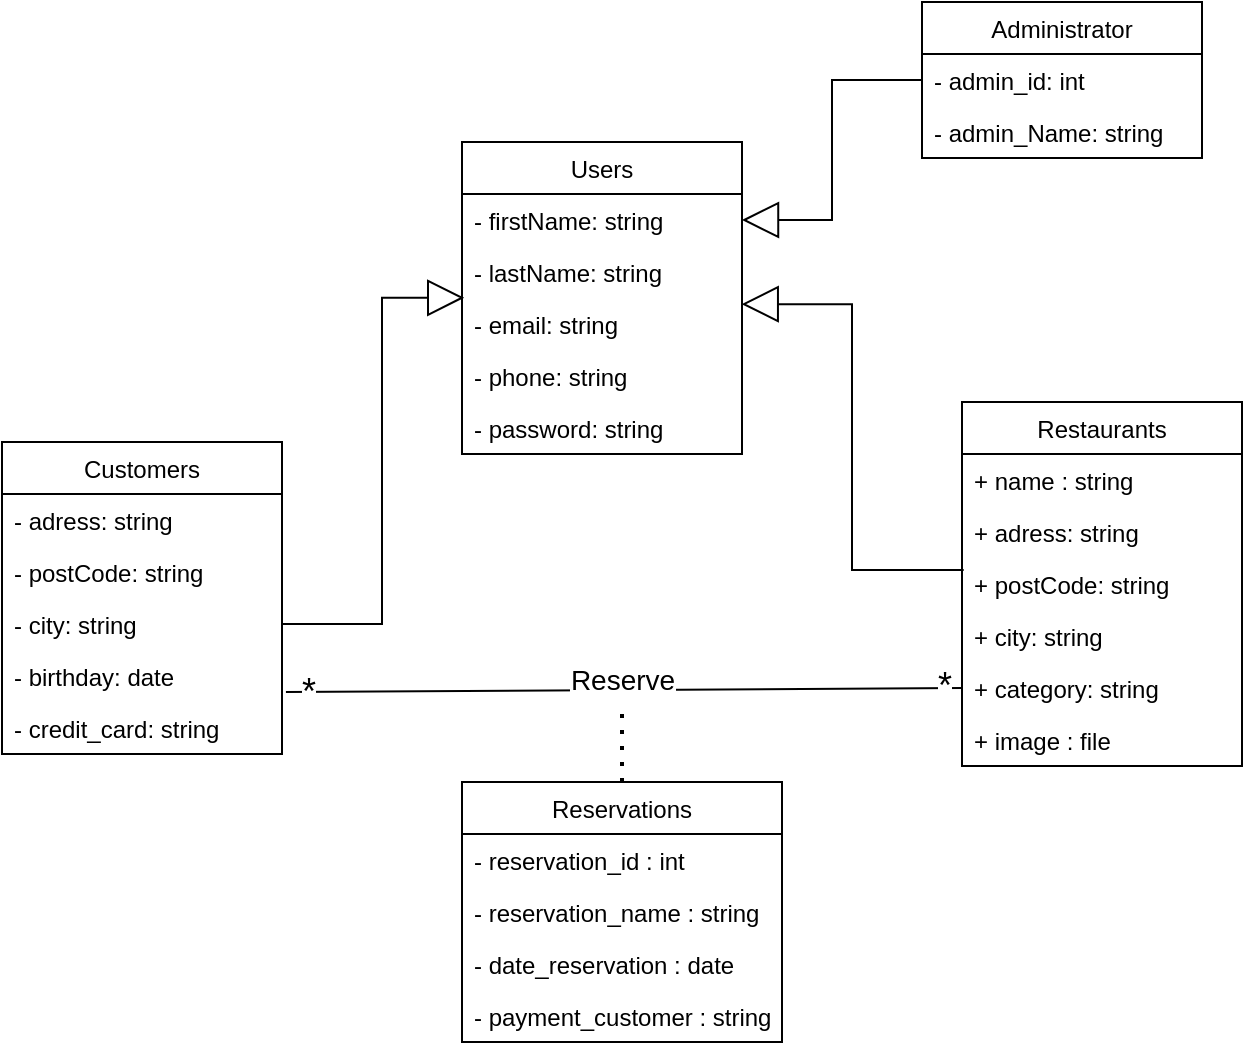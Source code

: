 <mxfile version="20.5.2" type="github">
  <diagram id="F87NyDoe3_oXBkchKA5k" name="Page-1">
    <mxGraphModel dx="1186" dy="696" grid="1" gridSize="10" guides="1" tooltips="1" connect="1" arrows="1" fold="1" page="1" pageScale="1" pageWidth="827" pageHeight="1169" math="0" shadow="0">
      <root>
        <mxCell id="0" />
        <mxCell id="1" parent="0" />
        <mxCell id="eZXeCWGOSdXEaXRIWJjE-1" value="Users" style="swimlane;fontStyle=0;childLayout=stackLayout;horizontal=1;startSize=26;fillColor=none;horizontalStack=0;resizeParent=1;resizeParentMax=0;resizeLast=0;collapsible=1;marginBottom=0;" parent="1" vertex="1">
          <mxGeometry x="350" y="104" width="140" height="156" as="geometry" />
        </mxCell>
        <mxCell id="eZXeCWGOSdXEaXRIWJjE-3" value="- firstName: string" style="text;strokeColor=none;fillColor=none;align=left;verticalAlign=top;spacingLeft=4;spacingRight=4;overflow=hidden;rotatable=0;points=[[0,0.5],[1,0.5]];portConstraint=eastwest;" parent="eZXeCWGOSdXEaXRIWJjE-1" vertex="1">
          <mxGeometry y="26" width="140" height="26" as="geometry" />
        </mxCell>
        <mxCell id="eZXeCWGOSdXEaXRIWJjE-4" value="- lastName: string" style="text;strokeColor=none;fillColor=none;align=left;verticalAlign=top;spacingLeft=4;spacingRight=4;overflow=hidden;rotatable=0;points=[[0,0.5],[1,0.5]];portConstraint=eastwest;" parent="eZXeCWGOSdXEaXRIWJjE-1" vertex="1">
          <mxGeometry y="52" width="140" height="26" as="geometry" />
        </mxCell>
        <mxCell id="eZXeCWGOSdXEaXRIWJjE-5" value="- email: string" style="text;strokeColor=none;fillColor=none;align=left;verticalAlign=top;spacingLeft=4;spacingRight=4;overflow=hidden;rotatable=0;points=[[0,0.5],[1,0.5]];portConstraint=eastwest;" parent="eZXeCWGOSdXEaXRIWJjE-1" vertex="1">
          <mxGeometry y="78" width="140" height="26" as="geometry" />
        </mxCell>
        <mxCell id="eZXeCWGOSdXEaXRIWJjE-6" value="- phone: string" style="text;strokeColor=none;fillColor=none;align=left;verticalAlign=top;spacingLeft=4;spacingRight=4;overflow=hidden;rotatable=0;points=[[0,0.5],[1,0.5]];portConstraint=eastwest;" parent="eZXeCWGOSdXEaXRIWJjE-1" vertex="1">
          <mxGeometry y="104" width="140" height="26" as="geometry" />
        </mxCell>
        <mxCell id="eZXeCWGOSdXEaXRIWJjE-7" value="- password: string" style="text;strokeColor=none;fillColor=none;align=left;verticalAlign=top;spacingLeft=4;spacingRight=4;overflow=hidden;rotatable=0;points=[[0,0.5],[1,0.5]];portConstraint=eastwest;" parent="eZXeCWGOSdXEaXRIWJjE-1" vertex="1">
          <mxGeometry y="130" width="140" height="26" as="geometry" />
        </mxCell>
        <mxCell id="eZXeCWGOSdXEaXRIWJjE-8" value="Restaurants" style="swimlane;fontStyle=0;childLayout=stackLayout;horizontal=1;startSize=26;fillColor=none;horizontalStack=0;resizeParent=1;resizeParentMax=0;resizeLast=0;collapsible=1;marginBottom=0;" parent="1" vertex="1">
          <mxGeometry x="600" y="234" width="140" height="182" as="geometry" />
        </mxCell>
        <mxCell id="eZXeCWGOSdXEaXRIWJjE-10" value="+ name : string" style="text;strokeColor=none;fillColor=none;align=left;verticalAlign=top;spacingLeft=4;spacingRight=4;overflow=hidden;rotatable=0;points=[[0,0.5],[1,0.5]];portConstraint=eastwest;" parent="eZXeCWGOSdXEaXRIWJjE-8" vertex="1">
          <mxGeometry y="26" width="140" height="26" as="geometry" />
        </mxCell>
        <mxCell id="eZXeCWGOSdXEaXRIWJjE-11" value="+ adress: string" style="text;strokeColor=none;fillColor=none;align=left;verticalAlign=top;spacingLeft=4;spacingRight=4;overflow=hidden;rotatable=0;points=[[0,0.5],[1,0.5]];portConstraint=eastwest;" parent="eZXeCWGOSdXEaXRIWJjE-8" vertex="1">
          <mxGeometry y="52" width="140" height="26" as="geometry" />
        </mxCell>
        <mxCell id="eZXeCWGOSdXEaXRIWJjE-12" value="+ postCode: string" style="text;strokeColor=none;fillColor=none;align=left;verticalAlign=top;spacingLeft=4;spacingRight=4;overflow=hidden;rotatable=0;points=[[0,0.5],[1,0.5]];portConstraint=eastwest;" parent="eZXeCWGOSdXEaXRIWJjE-8" vertex="1">
          <mxGeometry y="78" width="140" height="26" as="geometry" />
        </mxCell>
        <mxCell id="eZXeCWGOSdXEaXRIWJjE-13" value="+ city: string" style="text;strokeColor=none;fillColor=none;align=left;verticalAlign=top;spacingLeft=4;spacingRight=4;overflow=hidden;rotatable=0;points=[[0,0.5],[1,0.5]];portConstraint=eastwest;" parent="eZXeCWGOSdXEaXRIWJjE-8" vertex="1">
          <mxGeometry y="104" width="140" height="26" as="geometry" />
        </mxCell>
        <mxCell id="eZXeCWGOSdXEaXRIWJjE-14" value="+ category: string" style="text;strokeColor=none;fillColor=none;align=left;verticalAlign=top;spacingLeft=4;spacingRight=4;overflow=hidden;rotatable=0;points=[[0,0.5],[1,0.5]];portConstraint=eastwest;" parent="eZXeCWGOSdXEaXRIWJjE-8" vertex="1">
          <mxGeometry y="130" width="140" height="26" as="geometry" />
        </mxCell>
        <mxCell id="eZXeCWGOSdXEaXRIWJjE-15" value="+ image : file" style="text;strokeColor=none;fillColor=none;align=left;verticalAlign=top;spacingLeft=4;spacingRight=4;overflow=hidden;rotatable=0;points=[[0,0.5],[1,0.5]];portConstraint=eastwest;" parent="eZXeCWGOSdXEaXRIWJjE-8" vertex="1">
          <mxGeometry y="156" width="140" height="26" as="geometry" />
        </mxCell>
        <mxCell id="eZXeCWGOSdXEaXRIWJjE-16" value="Customers" style="swimlane;fontStyle=0;childLayout=stackLayout;horizontal=1;startSize=26;fillColor=none;horizontalStack=0;resizeParent=1;resizeParentMax=0;resizeLast=0;collapsible=1;marginBottom=0;" parent="1" vertex="1">
          <mxGeometry x="120" y="254" width="140" height="156" as="geometry" />
        </mxCell>
        <mxCell id="eZXeCWGOSdXEaXRIWJjE-17" value="- adress: string" style="text;strokeColor=none;fillColor=none;align=left;verticalAlign=top;spacingLeft=4;spacingRight=4;overflow=hidden;rotatable=0;points=[[0,0.5],[1,0.5]];portConstraint=eastwest;" parent="eZXeCWGOSdXEaXRIWJjE-16" vertex="1">
          <mxGeometry y="26" width="140" height="26" as="geometry" />
        </mxCell>
        <mxCell id="eZXeCWGOSdXEaXRIWJjE-18" value="- postCode: string" style="text;strokeColor=none;fillColor=none;align=left;verticalAlign=top;spacingLeft=4;spacingRight=4;overflow=hidden;rotatable=0;points=[[0,0.5],[1,0.5]];portConstraint=eastwest;" parent="eZXeCWGOSdXEaXRIWJjE-16" vertex="1">
          <mxGeometry y="52" width="140" height="26" as="geometry" />
        </mxCell>
        <mxCell id="eZXeCWGOSdXEaXRIWJjE-19" value="- city: string" style="text;strokeColor=none;fillColor=none;align=left;verticalAlign=top;spacingLeft=4;spacingRight=4;overflow=hidden;rotatable=0;points=[[0,0.5],[1,0.5]];portConstraint=eastwest;" parent="eZXeCWGOSdXEaXRIWJjE-16" vertex="1">
          <mxGeometry y="78" width="140" height="26" as="geometry" />
        </mxCell>
        <mxCell id="eZXeCWGOSdXEaXRIWJjE-20" value="- birthday: date" style="text;strokeColor=none;fillColor=none;align=left;verticalAlign=top;spacingLeft=4;spacingRight=4;overflow=hidden;rotatable=0;points=[[0,0.5],[1,0.5]];portConstraint=eastwest;" parent="eZXeCWGOSdXEaXRIWJjE-16" vertex="1">
          <mxGeometry y="104" width="140" height="26" as="geometry" />
        </mxCell>
        <mxCell id="eZXeCWGOSdXEaXRIWJjE-21" value="- credit_card: string" style="text;strokeColor=none;fillColor=none;align=left;verticalAlign=top;spacingLeft=4;spacingRight=4;overflow=hidden;rotatable=0;points=[[0,0.5],[1,0.5]];portConstraint=eastwest;" parent="eZXeCWGOSdXEaXRIWJjE-16" vertex="1">
          <mxGeometry y="130" width="140" height="26" as="geometry" />
        </mxCell>
        <mxCell id="eZXeCWGOSdXEaXRIWJjE-22" value="Administrator" style="swimlane;fontStyle=0;childLayout=stackLayout;horizontal=1;startSize=26;fillColor=none;horizontalStack=0;resizeParent=1;resizeParentMax=0;resizeLast=0;collapsible=1;marginBottom=0;" parent="1" vertex="1">
          <mxGeometry x="580" y="34" width="140" height="78" as="geometry" />
        </mxCell>
        <mxCell id="eZXeCWGOSdXEaXRIWJjE-23" value="- admin_id: int&#xa;" style="text;strokeColor=none;fillColor=none;align=left;verticalAlign=top;spacingLeft=4;spacingRight=4;overflow=hidden;rotatable=0;points=[[0,0.5],[1,0.5]];portConstraint=eastwest;" parent="eZXeCWGOSdXEaXRIWJjE-22" vertex="1">
          <mxGeometry y="26" width="140" height="26" as="geometry" />
        </mxCell>
        <mxCell id="eZXeCWGOSdXEaXRIWJjE-24" value="- admin_Name: string" style="text;strokeColor=none;fillColor=none;align=left;verticalAlign=top;spacingLeft=4;spacingRight=4;overflow=hidden;rotatable=0;points=[[0,0.5],[1,0.5]];portConstraint=eastwest;" parent="eZXeCWGOSdXEaXRIWJjE-22" vertex="1">
          <mxGeometry y="52" width="140" height="26" as="geometry" />
        </mxCell>
        <mxCell id="eZXeCWGOSdXEaXRIWJjE-25" value="" style="endArrow=block;endSize=16;endFill=0;html=1;rounded=0;edgeStyle=orthogonalEdgeStyle;entryX=0.999;entryY=0.119;entryDx=0;entryDy=0;entryPerimeter=0;exitX=0.006;exitY=0.231;exitDx=0;exitDy=0;exitPerimeter=0;" parent="1" source="eZXeCWGOSdXEaXRIWJjE-12" target="eZXeCWGOSdXEaXRIWJjE-5" edge="1">
          <mxGeometry width="160" relative="1" as="geometry">
            <mxPoint x="570" y="404" as="sourcePoint" />
            <mxPoint x="560" y="334" as="targetPoint" />
          </mxGeometry>
        </mxCell>
        <mxCell id="eZXeCWGOSdXEaXRIWJjE-26" value="" style="endArrow=block;endSize=16;endFill=0;html=1;rounded=0;entryX=0.008;entryY=0.995;entryDx=0;entryDy=0;edgeStyle=orthogonalEdgeStyle;entryPerimeter=0;" parent="1" source="eZXeCWGOSdXEaXRIWJjE-19" target="eZXeCWGOSdXEaXRIWJjE-4" edge="1">
          <mxGeometry x="0.008" y="-20" width="160" relative="1" as="geometry">
            <mxPoint x="280" y="394" as="sourcePoint" />
            <mxPoint x="530" y="314" as="targetPoint" />
            <Array as="points">
              <mxPoint x="310" y="345" />
              <mxPoint x="310" y="182" />
            </Array>
            <mxPoint as="offset" />
          </mxGeometry>
        </mxCell>
        <mxCell id="eZXeCWGOSdXEaXRIWJjE-27" value="Reservations" style="swimlane;fontStyle=0;childLayout=stackLayout;horizontal=1;startSize=26;fillColor=none;horizontalStack=0;resizeParent=1;resizeParentMax=0;resizeLast=0;collapsible=1;marginBottom=0;strokeWidth=1;" parent="1" vertex="1">
          <mxGeometry x="350" y="424" width="160" height="130" as="geometry" />
        </mxCell>
        <mxCell id="eZXeCWGOSdXEaXRIWJjE-28" value="- reservation_id : int" style="text;strokeColor=none;fillColor=none;align=left;verticalAlign=top;spacingLeft=4;spacingRight=4;overflow=hidden;rotatable=0;points=[[0,0.5],[1,0.5]];portConstraint=eastwest;strokeWidth=0;" parent="eZXeCWGOSdXEaXRIWJjE-27" vertex="1">
          <mxGeometry y="26" width="160" height="26" as="geometry" />
        </mxCell>
        <mxCell id="eZXeCWGOSdXEaXRIWJjE-29" value="- reservation_name : string" style="text;strokeColor=none;fillColor=none;align=left;verticalAlign=top;spacingLeft=4;spacingRight=4;overflow=hidden;rotatable=0;points=[[0,0.5],[1,0.5]];portConstraint=eastwest;strokeWidth=0;" parent="eZXeCWGOSdXEaXRIWJjE-27" vertex="1">
          <mxGeometry y="52" width="160" height="26" as="geometry" />
        </mxCell>
        <mxCell id="eZXeCWGOSdXEaXRIWJjE-30" value="- date_reservation : date" style="text;strokeColor=none;fillColor=none;align=left;verticalAlign=top;spacingLeft=4;spacingRight=4;overflow=hidden;rotatable=0;points=[[0,0.5],[1,0.5]];portConstraint=eastwest;strokeWidth=0;" parent="eZXeCWGOSdXEaXRIWJjE-27" vertex="1">
          <mxGeometry y="78" width="160" height="26" as="geometry" />
        </mxCell>
        <mxCell id="eZXeCWGOSdXEaXRIWJjE-31" value="- payment_customer : string" style="text;strokeColor=none;fillColor=none;align=left;verticalAlign=top;spacingLeft=4;spacingRight=4;overflow=hidden;rotatable=0;points=[[0,0.5],[1,0.5]];portConstraint=eastwest;strokeWidth=0;" parent="eZXeCWGOSdXEaXRIWJjE-27" vertex="1">
          <mxGeometry y="104" width="160" height="26" as="geometry" />
        </mxCell>
        <mxCell id="eZXeCWGOSdXEaXRIWJjE-32" value="" style="endArrow=block;endSize=16;endFill=0;html=1;rounded=0;edgeStyle=orthogonalEdgeStyle;entryX=1;entryY=0.5;entryDx=0;entryDy=0;exitX=0;exitY=0.5;exitDx=0;exitDy=0;" parent="1" source="eZXeCWGOSdXEaXRIWJjE-23" target="eZXeCWGOSdXEaXRIWJjE-3" edge="1">
          <mxGeometry width="160" relative="1" as="geometry">
            <mxPoint x="610.84" y="354.006" as="sourcePoint" />
            <mxPoint x="499.86" y="221.094" as="targetPoint" />
          </mxGeometry>
        </mxCell>
        <mxCell id="eZXeCWGOSdXEaXRIWJjE-33" value="" style="endArrow=none;html=1;rounded=0;exitX=1.014;exitY=0.808;exitDx=0;exitDy=0;exitPerimeter=0;entryX=0;entryY=0.5;entryDx=0;entryDy=0;" parent="1" source="eZXeCWGOSdXEaXRIWJjE-20" target="eZXeCWGOSdXEaXRIWJjE-14" edge="1">
          <mxGeometry width="50" height="50" relative="1" as="geometry">
            <mxPoint x="370" y="414" as="sourcePoint" />
            <mxPoint x="420" y="364" as="targetPoint" />
          </mxGeometry>
        </mxCell>
        <mxCell id="eZXeCWGOSdXEaXRIWJjE-34" value="&lt;font style=&quot;font-size: 18px;&quot;&gt;*&lt;/font&gt;" style="edgeLabel;html=1;align=center;verticalAlign=middle;resizable=0;points=[];" parent="eZXeCWGOSdXEaXRIWJjE-33" vertex="1" connectable="0">
          <mxGeometry x="-0.85" y="1" relative="1" as="geometry">
            <mxPoint x="-15" y="1" as="offset" />
          </mxGeometry>
        </mxCell>
        <mxCell id="eZXeCWGOSdXEaXRIWJjE-35" value="*" style="edgeLabel;html=1;align=center;verticalAlign=middle;resizable=0;points=[];fontSize=18;" parent="eZXeCWGOSdXEaXRIWJjE-33" vertex="1" connectable="0">
          <mxGeometry x="0.947" y="1" relative="1" as="geometry">
            <mxPoint as="offset" />
          </mxGeometry>
        </mxCell>
        <mxCell id="eZXeCWGOSdXEaXRIWJjE-36" value="&lt;font style=&quot;font-size: 14px;&quot;&gt;Reserve&lt;/font&gt;" style="edgeLabel;html=1;align=center;verticalAlign=middle;resizable=0;points=[];fontSize=14;" parent="eZXeCWGOSdXEaXRIWJjE-33" vertex="1" connectable="0">
          <mxGeometry x="-0.1" y="1" relative="1" as="geometry">
            <mxPoint x="16" y="-4" as="offset" />
          </mxGeometry>
        </mxCell>
        <mxCell id="eZXeCWGOSdXEaXRIWJjE-37" value="" style="endArrow=none;dashed=1;html=1;dashPattern=1 3;strokeWidth=2;rounded=0;" parent="1" edge="1">
          <mxGeometry width="50" height="50" relative="1" as="geometry">
            <mxPoint x="430" y="424" as="sourcePoint" />
            <mxPoint x="430" y="384" as="targetPoint" />
          </mxGeometry>
        </mxCell>
      </root>
    </mxGraphModel>
  </diagram>
</mxfile>

